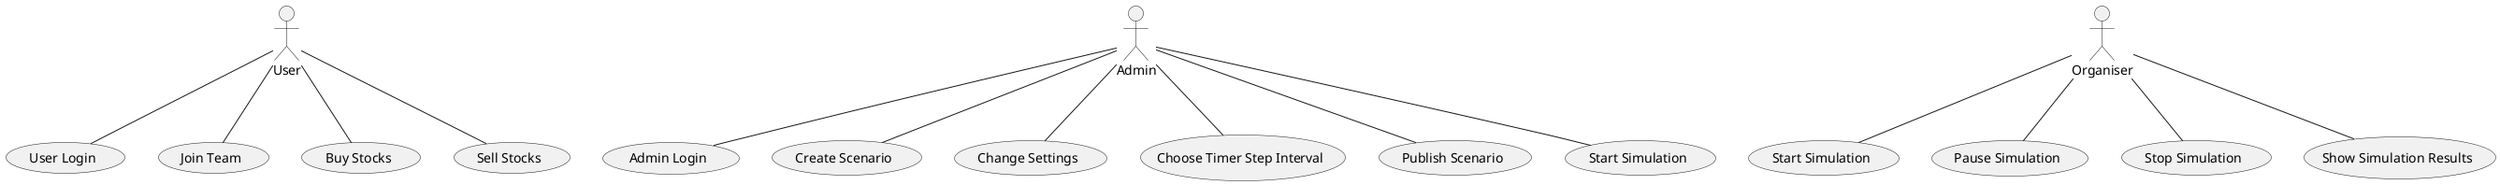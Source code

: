 @startuml
actor User
actor Admin
actor Organiser

usecase "User Login" as UC_UserLogin
usecase "Join Team" as UC_JoinTeam
usecase "Buy Stocks" as UC_BuyStocks
usecase "Sell Stocks" as UC_SellStocks

usecase "Admin Login" as UC_AdminLogin
usecase "Create Scenario" as UC_CreateScenario
usecase "Change Settings" as UC_ChangeSettings
usecase "Choose Timer Step Interval" as UC_ChooseTimerStep
usecase "Publish Scenario" as UC_PublishScenario
usecase "Start Simulation" as UC_StartSimulation

usecase "Start Simulation" as UC_StartSim
usecase "Pause Simulation" as UC_PauseSim
usecase "Stop Simulation" as UC_StopSim
usecase "Show Simulation Results" as UC_ShowSimResults

User -- UC_UserLogin
User -- UC_JoinTeam
User -- UC_BuyStocks
User -- UC_SellStocks

Admin -- UC_AdminLogin
Admin -- UC_CreateScenario
Admin -- UC_ChangeSettings
Admin -- UC_ChooseTimerStep
Admin -- UC_PublishScenario
Admin -- UC_StartSimulation

Organiser -- UC_StartSim
Organiser -- UC_PauseSim
Organiser -- UC_StopSim
Organiser -- UC_ShowSimResults
@enduml